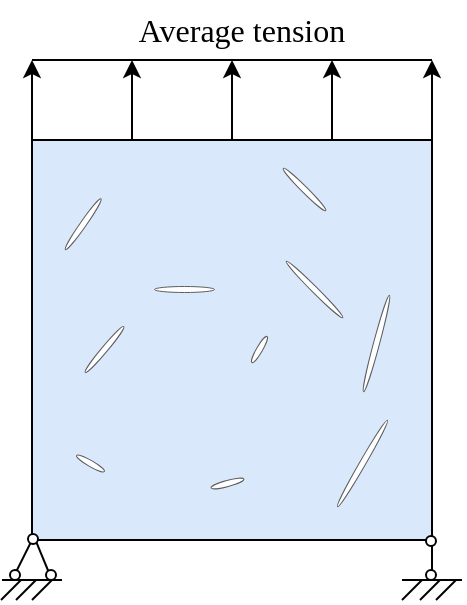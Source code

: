 <mxfile version="26.0.2">
  <diagram name="第 1 页" id="kkH_xbisKaqVlCDfCtft">
    <mxGraphModel dx="2066" dy="1149" grid="1" gridSize="10" guides="1" tooltips="1" connect="1" arrows="1" fold="1" page="1" pageScale="1" pageWidth="827" pageHeight="1169" math="0" shadow="0">
      <root>
        <mxCell id="0" />
        <mxCell id="1" parent="0" />
        <mxCell id="52oDWu1W6bZoV5Evg0oV-40" style="edgeStyle=orthogonalEdgeStyle;rounded=0;orthogonalLoop=1;jettySize=auto;html=1;exitX=0.25;exitY=0;exitDx=0;exitDy=0;" parent="1" source="52oDWu1W6bZoV5Evg0oV-1" edge="1">
          <mxGeometry relative="1" as="geometry">
            <mxPoint x="410" y="320" as="targetPoint" />
          </mxGeometry>
        </mxCell>
        <mxCell id="52oDWu1W6bZoV5Evg0oV-41" style="edgeStyle=orthogonalEdgeStyle;rounded=0;orthogonalLoop=1;jettySize=auto;html=1;exitX=0.5;exitY=0;exitDx=0;exitDy=0;" parent="1" source="52oDWu1W6bZoV5Evg0oV-1" edge="1">
          <mxGeometry relative="1" as="geometry">
            <mxPoint x="460" y="320" as="targetPoint" />
          </mxGeometry>
        </mxCell>
        <mxCell id="52oDWu1W6bZoV5Evg0oV-42" style="edgeStyle=orthogonalEdgeStyle;rounded=0;orthogonalLoop=1;jettySize=auto;html=1;exitX=0.75;exitY=0;exitDx=0;exitDy=0;" parent="1" source="52oDWu1W6bZoV5Evg0oV-1" edge="1">
          <mxGeometry relative="1" as="geometry">
            <mxPoint x="510" y="320" as="targetPoint" />
          </mxGeometry>
        </mxCell>
        <mxCell id="52oDWu1W6bZoV5Evg0oV-43" style="edgeStyle=orthogonalEdgeStyle;rounded=0;orthogonalLoop=1;jettySize=auto;html=1;exitX=0;exitY=0;exitDx=0;exitDy=0;" parent="1" source="52oDWu1W6bZoV5Evg0oV-1" edge="1">
          <mxGeometry relative="1" as="geometry">
            <mxPoint x="360" y="320" as="targetPoint" />
          </mxGeometry>
        </mxCell>
        <mxCell id="52oDWu1W6bZoV5Evg0oV-45" style="edgeStyle=orthogonalEdgeStyle;rounded=0;orthogonalLoop=1;jettySize=auto;html=1;exitX=1;exitY=0;exitDx=0;exitDy=0;" parent="1" source="52oDWu1W6bZoV5Evg0oV-1" edge="1">
          <mxGeometry relative="1" as="geometry">
            <mxPoint x="560" y="320" as="targetPoint" />
          </mxGeometry>
        </mxCell>
        <mxCell id="52oDWu1W6bZoV5Evg0oV-1" value="" style="whiteSpace=wrap;html=1;aspect=fixed;fillColor=#dae8fc;strokeColor=#000000;" parent="1" vertex="1">
          <mxGeometry x="360" y="360" width="200" height="200" as="geometry" />
        </mxCell>
        <mxCell id="52oDWu1W6bZoV5Evg0oV-2" value="" style="endArrow=none;html=1;rounded=0;" parent="1" edge="1">
          <mxGeometry width="50" height="50" relative="1" as="geometry">
            <mxPoint x="345" y="580" as="sourcePoint" />
            <mxPoint x="375" y="580" as="targetPoint" />
          </mxGeometry>
        </mxCell>
        <mxCell id="52oDWu1W6bZoV5Evg0oV-3" value="" style="endArrow=none;html=1;rounded=0;" parent="1" edge="1">
          <mxGeometry width="50" height="50" relative="1" as="geometry">
            <mxPoint x="545" y="580" as="sourcePoint" />
            <mxPoint x="575" y="580" as="targetPoint" />
          </mxGeometry>
        </mxCell>
        <mxCell id="52oDWu1W6bZoV5Evg0oV-4" value="" style="endArrow=none;html=1;rounded=0;" parent="1" edge="1">
          <mxGeometry width="50" height="50" relative="1" as="geometry">
            <mxPoint x="350" y="580" as="sourcePoint" />
            <mxPoint x="360" y="560" as="targetPoint" />
          </mxGeometry>
        </mxCell>
        <mxCell id="52oDWu1W6bZoV5Evg0oV-5" value="" style="ellipse;whiteSpace=wrap;html=1;aspect=fixed;" parent="1" vertex="1">
          <mxGeometry x="358" y="557" width="5" height="5" as="geometry" />
        </mxCell>
        <mxCell id="52oDWu1W6bZoV5Evg0oV-6" value="" style="ellipse;whiteSpace=wrap;html=1;aspect=fixed;" parent="1" vertex="1">
          <mxGeometry x="349" y="575" width="5" height="5" as="geometry" />
        </mxCell>
        <mxCell id="52oDWu1W6bZoV5Evg0oV-7" value="" style="endArrow=none;html=1;rounded=0;exitX=1;exitY=1;exitDx=0;exitDy=0;" parent="1" source="52oDWu1W6bZoV5Evg0oV-5" edge="1">
          <mxGeometry width="50" height="50" relative="1" as="geometry">
            <mxPoint x="530" y="700" as="sourcePoint" />
            <mxPoint x="370" y="580" as="targetPoint" />
          </mxGeometry>
        </mxCell>
        <mxCell id="52oDWu1W6bZoV5Evg0oV-8" value="" style="ellipse;whiteSpace=wrap;html=1;aspect=fixed;" parent="1" vertex="1">
          <mxGeometry x="367" y="575" width="5" height="5" as="geometry" />
        </mxCell>
        <mxCell id="52oDWu1W6bZoV5Evg0oV-9" value="" style="endArrow=none;html=1;rounded=0;entryX=1;entryY=1;entryDx=0;entryDy=0;" parent="1" target="52oDWu1W6bZoV5Evg0oV-1" edge="1">
          <mxGeometry width="50" height="50" relative="1" as="geometry">
            <mxPoint x="560" y="580" as="sourcePoint" />
            <mxPoint x="570" y="670" as="targetPoint" />
          </mxGeometry>
        </mxCell>
        <mxCell id="52oDWu1W6bZoV5Evg0oV-10" value="" style="ellipse;whiteSpace=wrap;html=1;aspect=fixed;" parent="1" vertex="1">
          <mxGeometry x="557" y="558" width="5" height="5" as="geometry" />
        </mxCell>
        <mxCell id="52oDWu1W6bZoV5Evg0oV-11" value="" style="ellipse;whiteSpace=wrap;html=1;aspect=fixed;" parent="1" vertex="1">
          <mxGeometry x="557" y="575" width="5" height="5" as="geometry" />
        </mxCell>
        <mxCell id="52oDWu1W6bZoV5Evg0oV-22" value="" style="endArrow=none;html=1;rounded=0;" parent="1" edge="1">
          <mxGeometry width="50" height="50" relative="1" as="geometry">
            <mxPoint x="360" y="590" as="sourcePoint" />
            <mxPoint x="370" y="580" as="targetPoint" />
          </mxGeometry>
        </mxCell>
        <mxCell id="52oDWu1W6bZoV5Evg0oV-23" value="" style="endArrow=none;html=1;rounded=0;" parent="1" edge="1">
          <mxGeometry width="50" height="50" relative="1" as="geometry">
            <mxPoint x="352" y="590" as="sourcePoint" />
            <mxPoint x="362" y="580" as="targetPoint" />
          </mxGeometry>
        </mxCell>
        <mxCell id="52oDWu1W6bZoV5Evg0oV-24" value="" style="endArrow=none;html=1;rounded=0;" parent="1" edge="1">
          <mxGeometry width="50" height="50" relative="1" as="geometry">
            <mxPoint x="344.5" y="590" as="sourcePoint" />
            <mxPoint x="354.5" y="580" as="targetPoint" />
          </mxGeometry>
        </mxCell>
        <mxCell id="52oDWu1W6bZoV5Evg0oV-25" value="" style="endArrow=none;html=1;rounded=0;" parent="1" edge="1">
          <mxGeometry width="50" height="50" relative="1" as="geometry">
            <mxPoint x="562" y="590" as="sourcePoint" />
            <mxPoint x="572" y="580" as="targetPoint" />
          </mxGeometry>
        </mxCell>
        <mxCell id="52oDWu1W6bZoV5Evg0oV-26" value="" style="endArrow=none;html=1;rounded=0;" parent="1" edge="1">
          <mxGeometry width="50" height="50" relative="1" as="geometry">
            <mxPoint x="554" y="590" as="sourcePoint" />
            <mxPoint x="564" y="580" as="targetPoint" />
          </mxGeometry>
        </mxCell>
        <mxCell id="52oDWu1W6bZoV5Evg0oV-28" value="" style="endArrow=none;html=1;rounded=0;" parent="1" edge="1">
          <mxGeometry width="50" height="50" relative="1" as="geometry">
            <mxPoint x="545" y="590" as="sourcePoint" />
            <mxPoint x="555" y="580" as="targetPoint" />
          </mxGeometry>
        </mxCell>
        <mxCell id="52oDWu1W6bZoV5Evg0oV-30" value="" style="ellipse;whiteSpace=wrap;html=1;strokeColor=#5E5E5E;strokeWidth=0.5;rotation=45;" parent="1" vertex="1">
          <mxGeometry x="481" y="383" width="30" height="3" as="geometry" />
        </mxCell>
        <mxCell id="52oDWu1W6bZoV5Evg0oV-31" value="" style="ellipse;whiteSpace=wrap;html=1;strokeColor=#5E5E5E;strokeWidth=0.5;rotation=-240;" parent="1" vertex="1">
          <mxGeometry x="500" y="520" width="50" height="3" as="geometry" />
        </mxCell>
        <mxCell id="52oDWu1W6bZoV5Evg0oV-32" value="" style="ellipse;whiteSpace=wrap;html=1;strokeColor=#5E5E5E;strokeWidth=0.5;rotation=-235;" parent="1" vertex="1">
          <mxGeometry x="369.85" y="400.35" width="31" height="3" as="geometry" />
        </mxCell>
        <mxCell id="52oDWu1W6bZoV5Evg0oV-33" value="" style="ellipse;whiteSpace=wrap;html=1;strokeColor=#5E5E5E;strokeWidth=0.5;rotation=-180;" parent="1" vertex="1">
          <mxGeometry x="421" y="433" width="30" height="3" as="geometry" />
        </mxCell>
        <mxCell id="52oDWu1W6bZoV5Evg0oV-34" value="" style="ellipse;whiteSpace=wrap;html=1;strokeColor=#5E5E5E;strokeWidth=0.5;rotation=-240;" parent="1" vertex="1">
          <mxGeometry x="466" y="463" width="15" height="3" as="geometry" />
        </mxCell>
        <mxCell id="52oDWu1W6bZoV5Evg0oV-35" value="" style="ellipse;whiteSpace=wrap;html=1;strokeColor=#5E5E5E;strokeWidth=0.5;rotation=-150;" parent="1" vertex="1">
          <mxGeometry x="381" y="520" width="16" height="3" as="geometry" />
        </mxCell>
        <mxCell id="52oDWu1W6bZoV5Evg0oV-36" value="" style="ellipse;whiteSpace=wrap;html=1;strokeColor=#5E5E5E;strokeWidth=0.5;rotation=-230;" parent="1" vertex="1">
          <mxGeometry x="381" y="463" width="30" height="3" as="geometry" />
        </mxCell>
        <mxCell id="52oDWu1W6bZoV5Evg0oV-37" value="" style="ellipse;whiteSpace=wrap;html=1;strokeColor=#5E5E5E;strokeWidth=0.5;rotation=45;" parent="1" vertex="1">
          <mxGeometry x="481" y="433" width="40" height="3" as="geometry" />
        </mxCell>
        <mxCell id="52oDWu1W6bZoV5Evg0oV-38" value="" style="ellipse;whiteSpace=wrap;html=1;strokeColor=#5E5E5E;strokeWidth=0.5;rotation=-195;" parent="1" vertex="1">
          <mxGeometry x="449" y="530" width="17" height="3" as="geometry" />
        </mxCell>
        <mxCell id="52oDWu1W6bZoV5Evg0oV-39" value="" style="ellipse;whiteSpace=wrap;html=1;strokeColor=#5E5E5E;strokeWidth=0.5;rotation=105;" parent="1" vertex="1">
          <mxGeometry x="507" y="460" width="50" height="3" as="geometry" />
        </mxCell>
        <mxCell id="52oDWu1W6bZoV5Evg0oV-46" value="" style="endArrow=none;html=1;rounded=0;" parent="1" edge="1">
          <mxGeometry width="50" height="50" relative="1" as="geometry">
            <mxPoint x="360" y="320" as="sourcePoint" />
            <mxPoint x="560" y="320" as="targetPoint" />
          </mxGeometry>
        </mxCell>
        <mxCell id="52oDWu1W6bZoV5Evg0oV-47" value="&lt;span style=&quot;font-size: 16px; text-align: start; background-color: rgb(255, 255, 255);&quot;&gt;Average tension&lt;/span&gt;" style="text;html=1;align=center;verticalAlign=middle;whiteSpace=wrap;rounded=0;fontFamily=Times New Roman;" parent="1" vertex="1">
          <mxGeometry x="390" y="290" width="150" height="30" as="geometry" />
        </mxCell>
      </root>
    </mxGraphModel>
  </diagram>
</mxfile>
